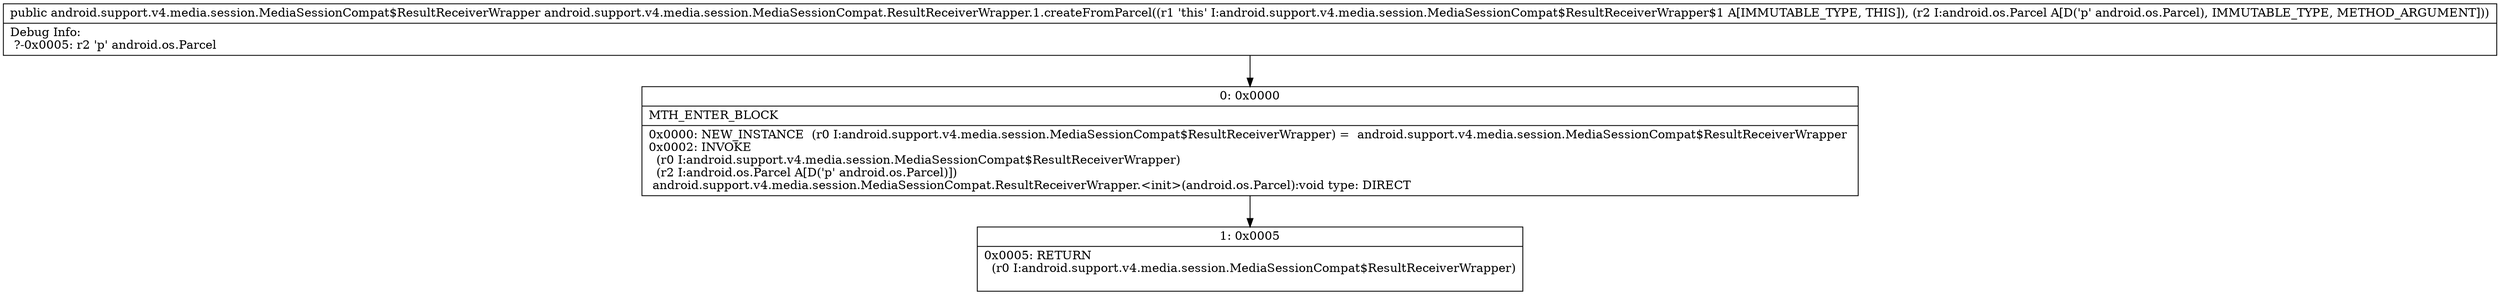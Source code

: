 digraph "CFG forandroid.support.v4.media.session.MediaSessionCompat.ResultReceiverWrapper.1.createFromParcel(Landroid\/os\/Parcel;)Landroid\/support\/v4\/media\/session\/MediaSessionCompat$ResultReceiverWrapper;" {
Node_0 [shape=record,label="{0\:\ 0x0000|MTH_ENTER_BLOCK\l|0x0000: NEW_INSTANCE  (r0 I:android.support.v4.media.session.MediaSessionCompat$ResultReceiverWrapper) =  android.support.v4.media.session.MediaSessionCompat$ResultReceiverWrapper \l0x0002: INVOKE  \l  (r0 I:android.support.v4.media.session.MediaSessionCompat$ResultReceiverWrapper)\l  (r2 I:android.os.Parcel A[D('p' android.os.Parcel)])\l android.support.v4.media.session.MediaSessionCompat.ResultReceiverWrapper.\<init\>(android.os.Parcel):void type: DIRECT \l}"];
Node_1 [shape=record,label="{1\:\ 0x0005|0x0005: RETURN  \l  (r0 I:android.support.v4.media.session.MediaSessionCompat$ResultReceiverWrapper)\l \l}"];
MethodNode[shape=record,label="{public android.support.v4.media.session.MediaSessionCompat$ResultReceiverWrapper android.support.v4.media.session.MediaSessionCompat.ResultReceiverWrapper.1.createFromParcel((r1 'this' I:android.support.v4.media.session.MediaSessionCompat$ResultReceiverWrapper$1 A[IMMUTABLE_TYPE, THIS]), (r2 I:android.os.Parcel A[D('p' android.os.Parcel), IMMUTABLE_TYPE, METHOD_ARGUMENT]))  | Debug Info:\l  ?\-0x0005: r2 'p' android.os.Parcel\l}"];
MethodNode -> Node_0;
Node_0 -> Node_1;
}

